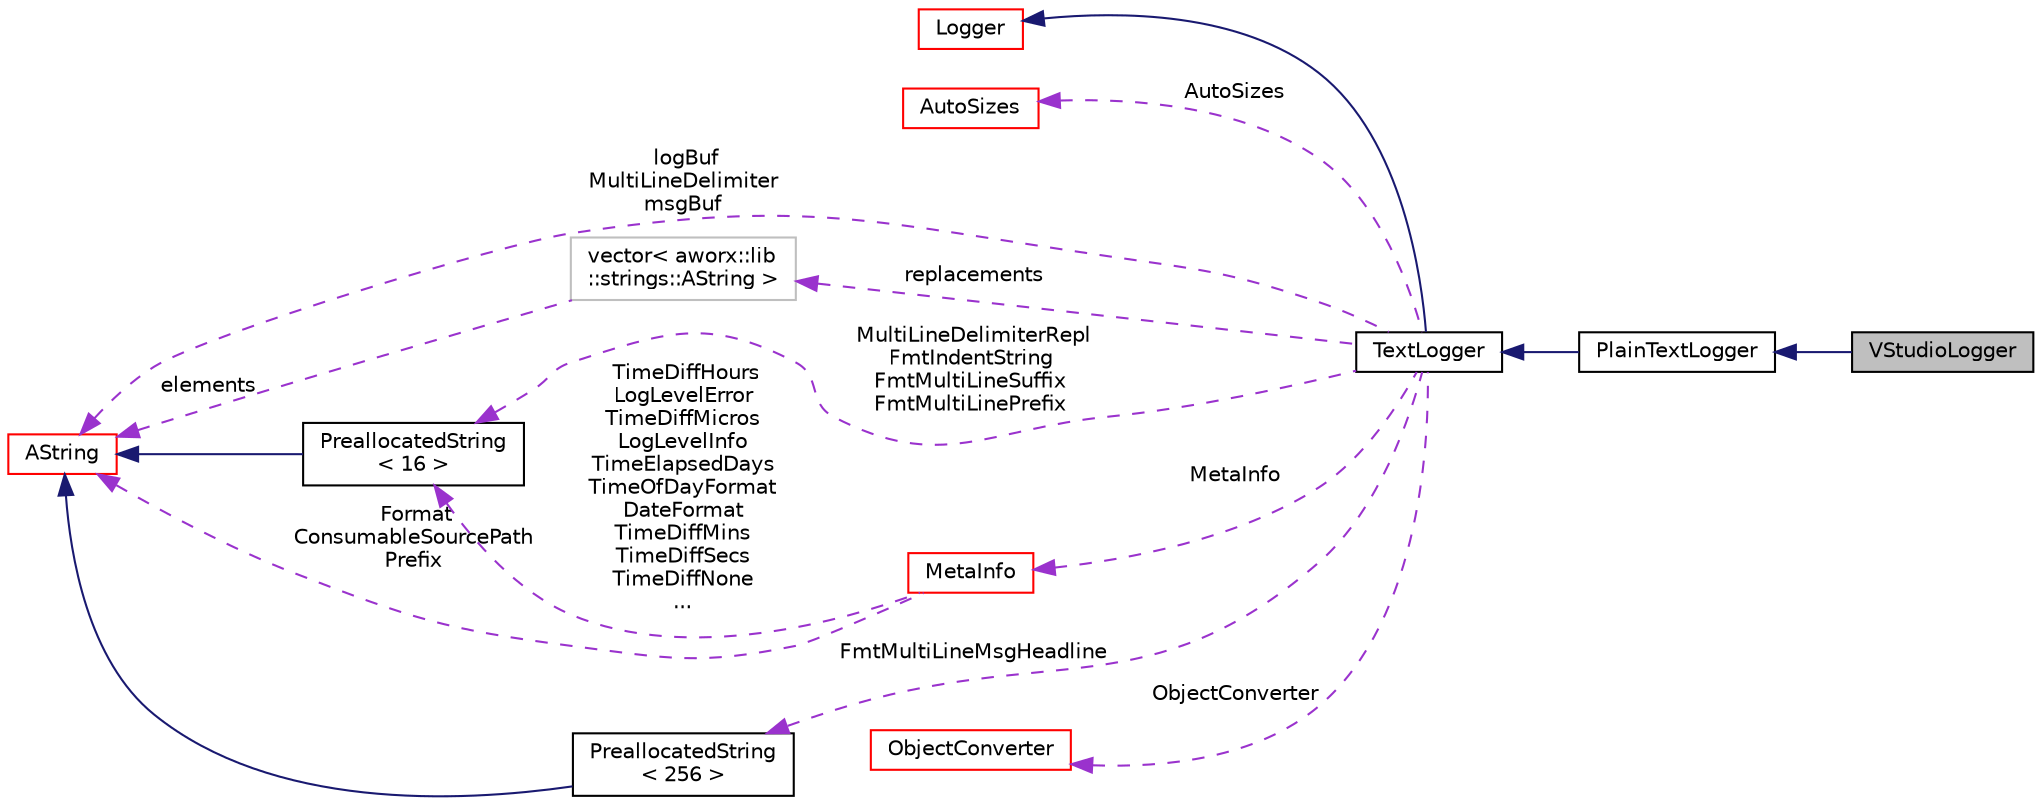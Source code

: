 digraph "VStudioLogger"
{
  edge [fontname="Helvetica",fontsize="10",labelfontname="Helvetica",labelfontsize="10"];
  node [fontname="Helvetica",fontsize="10",shape=record];
  rankdir="LR";
  Node1 [label="VStudioLogger",height=0.2,width=0.4,color="black", fillcolor="grey75", style="filled", fontcolor="black"];
  Node2 -> Node1 [dir="back",color="midnightblue",fontsize="10",style="solid",fontname="Helvetica"];
  Node2 [label="PlainTextLogger",height=0.2,width=0.4,color="black", fillcolor="white", style="filled",URL="$classaworx_1_1lox_1_1core_1_1textlogger_1_1PlainTextLogger.html"];
  Node3 -> Node2 [dir="back",color="midnightblue",fontsize="10",style="solid",fontname="Helvetica"];
  Node3 [label="TextLogger",height=0.2,width=0.4,color="black", fillcolor="white", style="filled",URL="$classaworx_1_1lox_1_1core_1_1textlogger_1_1TextLogger.html"];
  Node4 -> Node3 [dir="back",color="midnightblue",fontsize="10",style="solid",fontname="Helvetica"];
  Node4 [label="Logger",height=0.2,width=0.4,color="red", fillcolor="white", style="filled",URL="$classaworx_1_1lox_1_1core_1_1Logger.html"];
  Node5 -> Node3 [dir="back",color="darkorchid3",fontsize="10",style="dashed",label=" AutoSizes" ,fontname="Helvetica"];
  Node5 [label="AutoSizes",height=0.2,width=0.4,color="red", fillcolor="white", style="filled",URL="$classaworx_1_1lox_1_1core_1_1textlogger_1_1AutoSizes.html"];
  Node6 -> Node3 [dir="back",color="darkorchid3",fontsize="10",style="dashed",label=" replacements" ,fontname="Helvetica"];
  Node6 [label="vector\< aworx::lib\l::strings::AString \>",height=0.2,width=0.4,color="grey75", fillcolor="white", style="filled"];
  Node7 -> Node6 [dir="back",color="darkorchid3",fontsize="10",style="dashed",label=" elements" ,fontname="Helvetica"];
  Node7 [label="AString",height=0.2,width=0.4,color="red", fillcolor="white", style="filled",URL="$classaworx_1_1lib_1_1strings_1_1AString.html"];
  Node8 -> Node3 [dir="back",color="darkorchid3",fontsize="10",style="dashed",label=" MultiLineDelimiterRepl\nFmtIndentString\nFmtMultiLineSuffix\nFmtMultiLinePrefix" ,fontname="Helvetica"];
  Node8 [label="PreallocatedString\l\< 16 \>",height=0.2,width=0.4,color="black", fillcolor="white", style="filled",URL="$classaworx_1_1lib_1_1strings_1_1PreallocatedString.html"];
  Node7 -> Node8 [dir="back",color="midnightblue",fontsize="10",style="solid",fontname="Helvetica"];
  Node9 -> Node3 [dir="back",color="darkorchid3",fontsize="10",style="dashed",label=" MetaInfo" ,fontname="Helvetica"];
  Node9 [label="MetaInfo",height=0.2,width=0.4,color="red", fillcolor="white", style="filled",URL="$classaworx_1_1lox_1_1core_1_1textlogger_1_1MetaInfo.html"];
  Node8 -> Node9 [dir="back",color="darkorchid3",fontsize="10",style="dashed",label=" TimeDiffHours\nLogLevelError\nTimeDiffMicros\nLogLevelInfo\nTimeElapsedDays\nTimeOfDayFormat\nDateFormat\nTimeDiffMins\nTimeDiffSecs\nTimeDiffNone\n..." ,fontname="Helvetica"];
  Node7 -> Node9 [dir="back",color="darkorchid3",fontsize="10",style="dashed",label=" Format\nConsumableSourcePath\lPrefix" ,fontname="Helvetica"];
  Node7 -> Node3 [dir="back",color="darkorchid3",fontsize="10",style="dashed",label=" logBuf\nMultiLineDelimiter\nmsgBuf" ,fontname="Helvetica"];
  Node10 -> Node3 [dir="back",color="darkorchid3",fontsize="10",style="dashed",label=" FmtMultiLineMsgHeadline" ,fontname="Helvetica"];
  Node10 [label="PreallocatedString\l\< 256 \>",height=0.2,width=0.4,color="black", fillcolor="white", style="filled",URL="$classaworx_1_1lib_1_1strings_1_1PreallocatedString.html"];
  Node7 -> Node10 [dir="back",color="midnightblue",fontsize="10",style="solid",fontname="Helvetica"];
  Node11 -> Node3 [dir="back",color="darkorchid3",fontsize="10",style="dashed",label=" ObjectConverter" ,fontname="Helvetica"];
  Node11 [label="ObjectConverter",height=0.2,width=0.4,color="red", fillcolor="white", style="filled",URL="$classaworx_1_1lox_1_1core_1_1textlogger_1_1ObjectConverter.html"];
}
